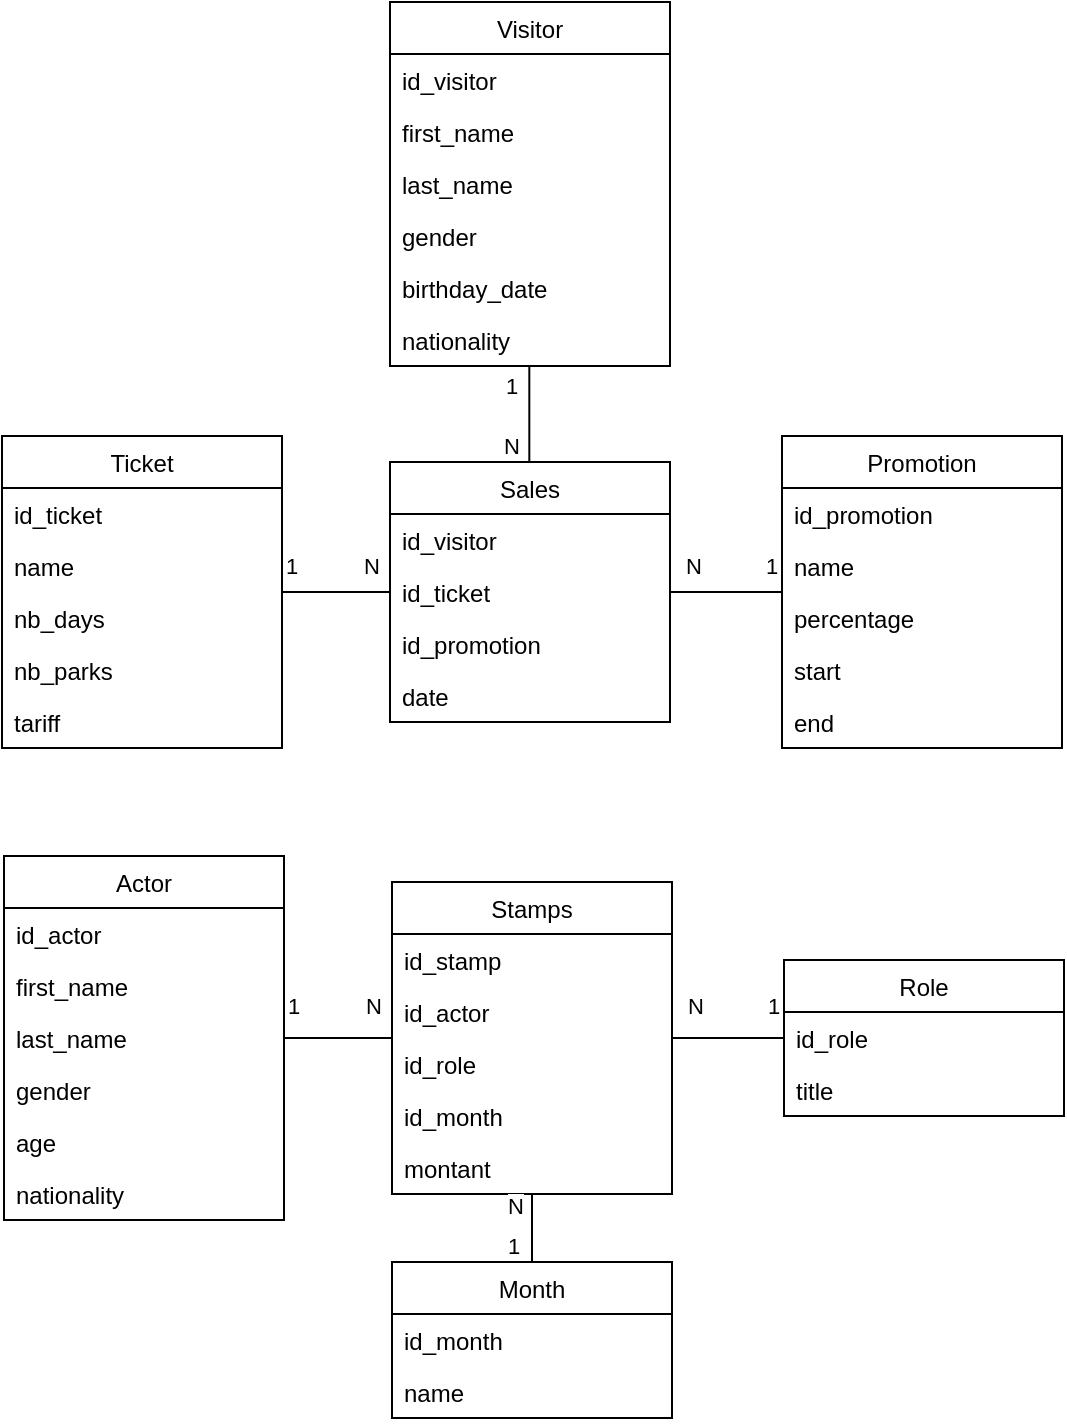 <mxfile version="14.1.1" type="github">
  <diagram id="Gc_nr3nqD1UqylMgdgpt" name="Page-1">
    <mxGraphModel dx="1208" dy="490" grid="0" gridSize="10" guides="1" tooltips="1" connect="1" arrows="1" fold="1" page="1" pageScale="1" pageWidth="827" pageHeight="1169" math="0" shadow="0">
      <root>
        <mxCell id="0" />
        <mxCell id="1" parent="0" />
        <mxCell id="GUK4w0FODhwQLDd7Hjua-1" value="Sales" style="swimlane;fontStyle=0;childLayout=stackLayout;horizontal=1;startSize=26;fillColor=none;horizontalStack=0;resizeParent=1;resizeParentMax=0;resizeLast=0;collapsible=1;marginBottom=0;shadow=0;" parent="1" vertex="1">
          <mxGeometry x="343" y="360" width="140" height="130" as="geometry">
            <mxRectangle x="210" y="180" width="60" height="26" as="alternateBounds" />
          </mxGeometry>
        </mxCell>
        <mxCell id="GUK4w0FODhwQLDd7Hjua-2" value="id_visitor" style="text;strokeColor=none;fillColor=none;align=left;verticalAlign=top;spacingLeft=4;spacingRight=4;overflow=hidden;rotatable=0;points=[[0,0.5],[1,0.5]];portConstraint=eastwest;shadow=0;" parent="GUK4w0FODhwQLDd7Hjua-1" vertex="1">
          <mxGeometry y="26" width="140" height="26" as="geometry" />
        </mxCell>
        <mxCell id="GUK4w0FODhwQLDd7Hjua-3" value="id_ticket" style="text;strokeColor=none;fillColor=none;align=left;verticalAlign=top;spacingLeft=4;spacingRight=4;overflow=hidden;rotatable=0;points=[[0,0.5],[1,0.5]];portConstraint=eastwest;shadow=0;" parent="GUK4w0FODhwQLDd7Hjua-1" vertex="1">
          <mxGeometry y="52" width="140" height="26" as="geometry" />
        </mxCell>
        <mxCell id="GUK4w0FODhwQLDd7Hjua-4" value="id_promotion" style="text;strokeColor=none;fillColor=none;align=left;verticalAlign=top;spacingLeft=4;spacingRight=4;overflow=hidden;rotatable=0;points=[[0,0.5],[1,0.5]];portConstraint=eastwest;shadow=0;" parent="GUK4w0FODhwQLDd7Hjua-1" vertex="1">
          <mxGeometry y="78" width="140" height="26" as="geometry" />
        </mxCell>
        <mxCell id="GUK4w0FODhwQLDd7Hjua-5" value="date" style="text;strokeColor=none;fillColor=none;align=left;verticalAlign=top;spacingLeft=4;spacingRight=4;overflow=hidden;rotatable=0;points=[[0,0.5],[1,0.5]];portConstraint=eastwest;shadow=0;" parent="GUK4w0FODhwQLDd7Hjua-1" vertex="1">
          <mxGeometry y="104" width="140" height="26" as="geometry" />
        </mxCell>
        <mxCell id="GUK4w0FODhwQLDd7Hjua-9" value="Ticket" style="swimlane;fontStyle=0;childLayout=stackLayout;horizontal=1;startSize=26;fillColor=none;horizontalStack=0;resizeParent=1;resizeParentMax=0;resizeLast=0;collapsible=1;marginBottom=0;shadow=0;" parent="1" vertex="1">
          <mxGeometry x="149" y="347" width="140" height="156" as="geometry">
            <mxRectangle x="210" y="180" width="60" height="26" as="alternateBounds" />
          </mxGeometry>
        </mxCell>
        <mxCell id="GUK4w0FODhwQLDd7Hjua-11" value="id_ticket" style="text;strokeColor=none;fillColor=none;align=left;verticalAlign=top;spacingLeft=4;spacingRight=4;overflow=hidden;rotatable=0;points=[[0,0.5],[1,0.5]];portConstraint=eastwest;shadow=0;" parent="GUK4w0FODhwQLDd7Hjua-9" vertex="1">
          <mxGeometry y="26" width="140" height="26" as="geometry" />
        </mxCell>
        <mxCell id="GUK4w0FODhwQLDd7Hjua-10" value="name" style="text;strokeColor=none;fillColor=none;align=left;verticalAlign=top;spacingLeft=4;spacingRight=4;overflow=hidden;rotatable=0;points=[[0,0.5],[1,0.5]];portConstraint=eastwest;shadow=0;" parent="GUK4w0FODhwQLDd7Hjua-9" vertex="1">
          <mxGeometry y="52" width="140" height="26" as="geometry" />
        </mxCell>
        <mxCell id="GUK4w0FODhwQLDd7Hjua-12" value="nb_days" style="text;strokeColor=none;fillColor=none;align=left;verticalAlign=top;spacingLeft=4;spacingRight=4;overflow=hidden;rotatable=0;points=[[0,0.5],[1,0.5]];portConstraint=eastwest;shadow=0;" parent="GUK4w0FODhwQLDd7Hjua-9" vertex="1">
          <mxGeometry y="78" width="140" height="26" as="geometry" />
        </mxCell>
        <mxCell id="GUK4w0FODhwQLDd7Hjua-13" value="nb_parks" style="text;strokeColor=none;fillColor=none;align=left;verticalAlign=top;spacingLeft=4;spacingRight=4;overflow=hidden;rotatable=0;points=[[0,0.5],[1,0.5]];portConstraint=eastwest;shadow=0;" parent="GUK4w0FODhwQLDd7Hjua-9" vertex="1">
          <mxGeometry y="104" width="140" height="26" as="geometry" />
        </mxCell>
        <mxCell id="GUK4w0FODhwQLDd7Hjua-44" value="tariff" style="text;strokeColor=none;fillColor=none;align=left;verticalAlign=top;spacingLeft=4;spacingRight=4;overflow=hidden;rotatable=0;points=[[0,0.5],[1,0.5]];portConstraint=eastwest;shadow=0;" parent="GUK4w0FODhwQLDd7Hjua-9" vertex="1">
          <mxGeometry y="130" width="140" height="26" as="geometry" />
        </mxCell>
        <mxCell id="GUK4w0FODhwQLDd7Hjua-14" value="Promotion" style="swimlane;fontStyle=0;childLayout=stackLayout;horizontal=1;startSize=26;fillColor=none;horizontalStack=0;resizeParent=1;resizeParentMax=0;resizeLast=0;collapsible=1;marginBottom=0;shadow=0;" parent="1" vertex="1">
          <mxGeometry x="539" y="347" width="140" height="156" as="geometry">
            <mxRectangle x="210" y="180" width="60" height="26" as="alternateBounds" />
          </mxGeometry>
        </mxCell>
        <mxCell id="GUK4w0FODhwQLDd7Hjua-15" value="id_promotion" style="text;strokeColor=none;fillColor=none;align=left;verticalAlign=top;spacingLeft=4;spacingRight=4;overflow=hidden;rotatable=0;points=[[0,0.5],[1,0.5]];portConstraint=eastwest;shadow=0;" parent="GUK4w0FODhwQLDd7Hjua-14" vertex="1">
          <mxGeometry y="26" width="140" height="26" as="geometry" />
        </mxCell>
        <mxCell id="GUK4w0FODhwQLDd7Hjua-16" value="name" style="text;strokeColor=none;fillColor=none;align=left;verticalAlign=top;spacingLeft=4;spacingRight=4;overflow=hidden;rotatable=0;points=[[0,0.5],[1,0.5]];portConstraint=eastwest;shadow=0;" parent="GUK4w0FODhwQLDd7Hjua-14" vertex="1">
          <mxGeometry y="52" width="140" height="26" as="geometry" />
        </mxCell>
        <mxCell id="GUK4w0FODhwQLDd7Hjua-17" value="percentage" style="text;strokeColor=none;fillColor=none;align=left;verticalAlign=top;spacingLeft=4;spacingRight=4;overflow=hidden;rotatable=0;points=[[0,0.5],[1,0.5]];portConstraint=eastwest;shadow=0;" parent="GUK4w0FODhwQLDd7Hjua-14" vertex="1">
          <mxGeometry y="78" width="140" height="26" as="geometry" />
        </mxCell>
        <mxCell id="GUK4w0FODhwQLDd7Hjua-18" value="start" style="text;strokeColor=none;fillColor=none;align=left;verticalAlign=top;spacingLeft=4;spacingRight=4;overflow=hidden;rotatable=0;points=[[0,0.5],[1,0.5]];portConstraint=eastwest;shadow=0;" parent="GUK4w0FODhwQLDd7Hjua-14" vertex="1">
          <mxGeometry y="104" width="140" height="26" as="geometry" />
        </mxCell>
        <mxCell id="GUK4w0FODhwQLDd7Hjua-47" value="end" style="text;strokeColor=none;fillColor=none;align=left;verticalAlign=top;spacingLeft=4;spacingRight=4;overflow=hidden;rotatable=0;points=[[0,0.5],[1,0.5]];portConstraint=eastwest;shadow=0;" parent="GUK4w0FODhwQLDd7Hjua-14" vertex="1">
          <mxGeometry y="130" width="140" height="26" as="geometry" />
        </mxCell>
        <mxCell id="GUK4w0FODhwQLDd7Hjua-19" value="Visitor" style="swimlane;fontStyle=0;childLayout=stackLayout;horizontal=1;startSize=26;fillColor=none;horizontalStack=0;resizeParent=1;resizeParentMax=0;resizeLast=0;collapsible=1;marginBottom=0;shadow=0;" parent="1" vertex="1">
          <mxGeometry x="343" y="130" width="140" height="182" as="geometry">
            <mxRectangle x="210" y="180" width="60" height="26" as="alternateBounds" />
          </mxGeometry>
        </mxCell>
        <mxCell id="GUK4w0FODhwQLDd7Hjua-20" value="id_visitor" style="text;strokeColor=none;fillColor=none;align=left;verticalAlign=top;spacingLeft=4;spacingRight=4;overflow=hidden;rotatable=0;points=[[0,0.5],[1,0.5]];portConstraint=eastwest;shadow=0;" parent="GUK4w0FODhwQLDd7Hjua-19" vertex="1">
          <mxGeometry y="26" width="140" height="26" as="geometry" />
        </mxCell>
        <mxCell id="GUK4w0FODhwQLDd7Hjua-21" value="first_name" style="text;strokeColor=none;fillColor=none;align=left;verticalAlign=top;spacingLeft=4;spacingRight=4;overflow=hidden;rotatable=0;points=[[0,0.5],[1,0.5]];portConstraint=eastwest;shadow=0;" parent="GUK4w0FODhwQLDd7Hjua-19" vertex="1">
          <mxGeometry y="52" width="140" height="26" as="geometry" />
        </mxCell>
        <mxCell id="GUK4w0FODhwQLDd7Hjua-22" value="last_name" style="text;strokeColor=none;fillColor=none;align=left;verticalAlign=top;spacingLeft=4;spacingRight=4;overflow=hidden;rotatable=0;points=[[0,0.5],[1,0.5]];portConstraint=eastwest;shadow=0;" parent="GUK4w0FODhwQLDd7Hjua-19" vertex="1">
          <mxGeometry y="78" width="140" height="26" as="geometry" />
        </mxCell>
        <mxCell id="GUK4w0FODhwQLDd7Hjua-23" value="gender" style="text;strokeColor=none;fillColor=none;align=left;verticalAlign=top;spacingLeft=4;spacingRight=4;overflow=hidden;rotatable=0;points=[[0,0.5],[1,0.5]];portConstraint=eastwest;shadow=0;" parent="GUK4w0FODhwQLDd7Hjua-19" vertex="1">
          <mxGeometry y="104" width="140" height="26" as="geometry" />
        </mxCell>
        <mxCell id="GUK4w0FODhwQLDd7Hjua-45" value="birthday_date" style="text;strokeColor=none;fillColor=none;align=left;verticalAlign=top;spacingLeft=4;spacingRight=4;overflow=hidden;rotatable=0;points=[[0,0.5],[1,0.5]];portConstraint=eastwest;shadow=0;" parent="GUK4w0FODhwQLDd7Hjua-19" vertex="1">
          <mxGeometry y="130" width="140" height="26" as="geometry" />
        </mxCell>
        <mxCell id="GUK4w0FODhwQLDd7Hjua-46" value="nationality" style="text;strokeColor=none;fillColor=none;align=left;verticalAlign=top;spacingLeft=4;spacingRight=4;overflow=hidden;rotatable=0;points=[[0,0.5],[1,0.5]];portConstraint=eastwest;shadow=0;" parent="GUK4w0FODhwQLDd7Hjua-19" vertex="1">
          <mxGeometry y="156" width="140" height="26" as="geometry" />
        </mxCell>
        <mxCell id="GUK4w0FODhwQLDd7Hjua-51" value="" style="endArrow=none;html=1;edgeStyle=orthogonalEdgeStyle;shadow=0;" parent="GUK4w0FODhwQLDd7Hjua-19" edge="1">
          <mxGeometry relative="1" as="geometry">
            <mxPoint x="69.66" y="182" as="sourcePoint" />
            <mxPoint x="69.66" y="230" as="targetPoint" />
          </mxGeometry>
        </mxCell>
        <mxCell id="GUK4w0FODhwQLDd7Hjua-52" value="1" style="edgeLabel;resizable=0;html=1;align=left;verticalAlign=bottom;shadow=0;" parent="GUK4w0FODhwQLDd7Hjua-51" connectable="0" vertex="1">
          <mxGeometry x="-1" relative="1" as="geometry">
            <mxPoint x="-13.66" y="18" as="offset" />
          </mxGeometry>
        </mxCell>
        <mxCell id="GUK4w0FODhwQLDd7Hjua-53" value="N" style="edgeLabel;resizable=0;html=1;align=right;verticalAlign=bottom;shadow=0;" parent="GUK4w0FODhwQLDd7Hjua-51" connectable="0" vertex="1">
          <mxGeometry x="1" relative="1" as="geometry">
            <mxPoint x="-3.66" as="offset" />
          </mxGeometry>
        </mxCell>
        <mxCell id="GUK4w0FODhwQLDd7Hjua-24" value="Stamps" style="swimlane;fontStyle=0;childLayout=stackLayout;horizontal=1;startSize=26;fillColor=none;horizontalStack=0;resizeParent=1;resizeParentMax=0;resizeLast=0;collapsible=1;marginBottom=0;shadow=0;" parent="1" vertex="1">
          <mxGeometry x="344" y="570" width="140" height="156" as="geometry">
            <mxRectangle x="210" y="180" width="60" height="26" as="alternateBounds" />
          </mxGeometry>
        </mxCell>
        <mxCell id="GUK4w0FODhwQLDd7Hjua-25" value="id_stamp" style="text;strokeColor=none;fillColor=none;align=left;verticalAlign=top;spacingLeft=4;spacingRight=4;overflow=hidden;rotatable=0;points=[[0,0.5],[1,0.5]];portConstraint=eastwest;shadow=0;" parent="GUK4w0FODhwQLDd7Hjua-24" vertex="1">
          <mxGeometry y="26" width="140" height="26" as="geometry" />
        </mxCell>
        <mxCell id="GUK4w0FODhwQLDd7Hjua-26" value="id_actor" style="text;strokeColor=none;fillColor=none;align=left;verticalAlign=top;spacingLeft=4;spacingRight=4;overflow=hidden;rotatable=0;points=[[0,0.5],[1,0.5]];portConstraint=eastwest;shadow=0;" parent="GUK4w0FODhwQLDd7Hjua-24" vertex="1">
          <mxGeometry y="52" width="140" height="26" as="geometry" />
        </mxCell>
        <mxCell id="GUK4w0FODhwQLDd7Hjua-27" value="id_role" style="text;strokeColor=none;fillColor=none;align=left;verticalAlign=top;spacingLeft=4;spacingRight=4;overflow=hidden;rotatable=0;points=[[0,0.5],[1,0.5]];portConstraint=eastwest;shadow=0;" parent="GUK4w0FODhwQLDd7Hjua-24" vertex="1">
          <mxGeometry y="78" width="140" height="26" as="geometry" />
        </mxCell>
        <mxCell id="GUK4w0FODhwQLDd7Hjua-28" value="id_month" style="text;strokeColor=none;fillColor=none;align=left;verticalAlign=top;spacingLeft=4;spacingRight=4;overflow=hidden;rotatable=0;points=[[0,0.5],[1,0.5]];portConstraint=eastwest;shadow=0;" parent="GUK4w0FODhwQLDd7Hjua-24" vertex="1">
          <mxGeometry y="104" width="140" height="26" as="geometry" />
        </mxCell>
        <mxCell id="GUK4w0FODhwQLDd7Hjua-48" value="montant" style="text;strokeColor=none;fillColor=none;align=left;verticalAlign=top;spacingLeft=4;spacingRight=4;overflow=hidden;rotatable=0;points=[[0,0.5],[1,0.5]];portConstraint=eastwest;shadow=0;" parent="GUK4w0FODhwQLDd7Hjua-24" vertex="1">
          <mxGeometry y="130" width="140" height="26" as="geometry" />
        </mxCell>
        <mxCell id="GUK4w0FODhwQLDd7Hjua-29" value="Role" style="swimlane;fontStyle=0;childLayout=stackLayout;horizontal=1;startSize=26;fillColor=none;horizontalStack=0;resizeParent=1;resizeParentMax=0;resizeLast=0;collapsible=1;marginBottom=0;shadow=0;" parent="1" vertex="1">
          <mxGeometry x="540" y="609" width="140" height="78" as="geometry">
            <mxRectangle x="210" y="180" width="60" height="26" as="alternateBounds" />
          </mxGeometry>
        </mxCell>
        <mxCell id="GUK4w0FODhwQLDd7Hjua-30" value="id_role" style="text;strokeColor=none;fillColor=none;align=left;verticalAlign=top;spacingLeft=4;spacingRight=4;overflow=hidden;rotatable=0;points=[[0,0.5],[1,0.5]];portConstraint=eastwest;shadow=0;" parent="GUK4w0FODhwQLDd7Hjua-29" vertex="1">
          <mxGeometry y="26" width="140" height="26" as="geometry" />
        </mxCell>
        <mxCell id="GUK4w0FODhwQLDd7Hjua-31" value="title" style="text;strokeColor=none;fillColor=none;align=left;verticalAlign=top;spacingLeft=4;spacingRight=4;overflow=hidden;rotatable=0;points=[[0,0.5],[1,0.5]];portConstraint=eastwest;shadow=0;" parent="GUK4w0FODhwQLDd7Hjua-29" vertex="1">
          <mxGeometry y="52" width="140" height="26" as="geometry" />
        </mxCell>
        <mxCell id="GUK4w0FODhwQLDd7Hjua-34" value="Actor" style="swimlane;fontStyle=0;childLayout=stackLayout;horizontal=1;startSize=26;fillColor=none;horizontalStack=0;resizeParent=1;resizeParentMax=0;resizeLast=0;collapsible=1;marginBottom=0;shadow=0;" parent="1" vertex="1">
          <mxGeometry x="150" y="557" width="140" height="182" as="geometry">
            <mxRectangle x="210" y="180" width="60" height="26" as="alternateBounds" />
          </mxGeometry>
        </mxCell>
        <mxCell id="GUK4w0FODhwQLDd7Hjua-35" value="id_actor" style="text;strokeColor=none;fillColor=none;align=left;verticalAlign=top;spacingLeft=4;spacingRight=4;overflow=hidden;rotatable=0;points=[[0,0.5],[1,0.5]];portConstraint=eastwest;shadow=0;" parent="GUK4w0FODhwQLDd7Hjua-34" vertex="1">
          <mxGeometry y="26" width="140" height="26" as="geometry" />
        </mxCell>
        <mxCell id="GUK4w0FODhwQLDd7Hjua-36" value="first_name" style="text;strokeColor=none;fillColor=none;align=left;verticalAlign=top;spacingLeft=4;spacingRight=4;overflow=hidden;rotatable=0;points=[[0,0.5],[1,0.5]];portConstraint=eastwest;shadow=0;" parent="GUK4w0FODhwQLDd7Hjua-34" vertex="1">
          <mxGeometry y="52" width="140" height="26" as="geometry" />
        </mxCell>
        <mxCell id="GUK4w0FODhwQLDd7Hjua-37" value="last_name" style="text;strokeColor=none;fillColor=none;align=left;verticalAlign=top;spacingLeft=4;spacingRight=4;overflow=hidden;rotatable=0;points=[[0,0.5],[1,0.5]];portConstraint=eastwest;shadow=0;" parent="GUK4w0FODhwQLDd7Hjua-34" vertex="1">
          <mxGeometry y="78" width="140" height="26" as="geometry" />
        </mxCell>
        <mxCell id="GUK4w0FODhwQLDd7Hjua-38" value="gender" style="text;strokeColor=none;fillColor=none;align=left;verticalAlign=top;spacingLeft=4;spacingRight=4;overflow=hidden;rotatable=0;points=[[0,0.5],[1,0.5]];portConstraint=eastwest;shadow=0;" parent="GUK4w0FODhwQLDd7Hjua-34" vertex="1">
          <mxGeometry y="104" width="140" height="26" as="geometry" />
        </mxCell>
        <mxCell id="GUK4w0FODhwQLDd7Hjua-50" value="age" style="text;strokeColor=none;fillColor=none;align=left;verticalAlign=top;spacingLeft=4;spacingRight=4;overflow=hidden;rotatable=0;points=[[0,0.5],[1,0.5]];portConstraint=eastwest;shadow=0;" parent="GUK4w0FODhwQLDd7Hjua-34" vertex="1">
          <mxGeometry y="130" width="140" height="26" as="geometry" />
        </mxCell>
        <mxCell id="GUK4w0FODhwQLDd7Hjua-49" value="nationality" style="text;strokeColor=none;fillColor=none;align=left;verticalAlign=top;spacingLeft=4;spacingRight=4;overflow=hidden;rotatable=0;points=[[0,0.5],[1,0.5]];portConstraint=eastwest;shadow=0;" parent="GUK4w0FODhwQLDd7Hjua-34" vertex="1">
          <mxGeometry y="156" width="140" height="26" as="geometry" />
        </mxCell>
        <mxCell id="GUK4w0FODhwQLDd7Hjua-39" value="Month" style="swimlane;fontStyle=0;childLayout=stackLayout;horizontal=1;startSize=26;fillColor=none;horizontalStack=0;resizeParent=1;resizeParentMax=0;resizeLast=0;collapsible=1;marginBottom=0;shadow=0;" parent="1" vertex="1">
          <mxGeometry x="344" y="760" width="140" height="78" as="geometry">
            <mxRectangle x="210" y="180" width="60" height="26" as="alternateBounds" />
          </mxGeometry>
        </mxCell>
        <mxCell id="GUK4w0FODhwQLDd7Hjua-40" value="id_month" style="text;strokeColor=none;fillColor=none;align=left;verticalAlign=top;spacingLeft=4;spacingRight=4;overflow=hidden;rotatable=0;points=[[0,0.5],[1,0.5]];portConstraint=eastwest;shadow=0;" parent="GUK4w0FODhwQLDd7Hjua-39" vertex="1">
          <mxGeometry y="26" width="140" height="26" as="geometry" />
        </mxCell>
        <mxCell id="GUK4w0FODhwQLDd7Hjua-41" value="name" style="text;strokeColor=none;fillColor=none;align=left;verticalAlign=top;spacingLeft=4;spacingRight=4;overflow=hidden;rotatable=0;points=[[0,0.5],[1,0.5]];portConstraint=eastwest;shadow=0;" parent="GUK4w0FODhwQLDd7Hjua-39" vertex="1">
          <mxGeometry y="52" width="140" height="26" as="geometry" />
        </mxCell>
        <mxCell id="GUK4w0FODhwQLDd7Hjua-54" value="" style="endArrow=none;html=1;edgeStyle=orthogonalEdgeStyle;shadow=0;" parent="1" source="GUK4w0FODhwQLDd7Hjua-14" target="GUK4w0FODhwQLDd7Hjua-1" edge="1">
          <mxGeometry relative="1" as="geometry">
            <mxPoint x="766.66" y="372" as="sourcePoint" />
            <mxPoint x="766.66" y="420" as="targetPoint" />
          </mxGeometry>
        </mxCell>
        <mxCell id="GUK4w0FODhwQLDd7Hjua-55" value="1" style="edgeLabel;resizable=0;html=1;align=left;verticalAlign=bottom;shadow=0;" parent="GUK4w0FODhwQLDd7Hjua-54" connectable="0" vertex="1">
          <mxGeometry x="-1" relative="1" as="geometry">
            <mxPoint x="-10" y="-5" as="offset" />
          </mxGeometry>
        </mxCell>
        <mxCell id="GUK4w0FODhwQLDd7Hjua-56" value="N" style="edgeLabel;resizable=0;html=1;align=right;verticalAlign=bottom;shadow=0;" parent="GUK4w0FODhwQLDd7Hjua-54" connectable="0" vertex="1">
          <mxGeometry x="1" relative="1" as="geometry">
            <mxPoint x="16" y="-5" as="offset" />
          </mxGeometry>
        </mxCell>
        <mxCell id="GUK4w0FODhwQLDd7Hjua-60" value="" style="endArrow=none;html=1;edgeStyle=orthogonalEdgeStyle;shadow=0;" parent="1" source="GUK4w0FODhwQLDd7Hjua-9" target="GUK4w0FODhwQLDd7Hjua-1" edge="1">
          <mxGeometry relative="1" as="geometry">
            <mxPoint x="549" y="448" as="sourcePoint" />
            <mxPoint x="493" y="435" as="targetPoint" />
          </mxGeometry>
        </mxCell>
        <mxCell id="GUK4w0FODhwQLDd7Hjua-61" value="1" style="edgeLabel;resizable=0;html=1;align=left;verticalAlign=bottom;shadow=0;" parent="GUK4w0FODhwQLDd7Hjua-60" connectable="0" vertex="1">
          <mxGeometry x="-1" relative="1" as="geometry">
            <mxPoint x="0.34" y="-5" as="offset" />
          </mxGeometry>
        </mxCell>
        <mxCell id="GUK4w0FODhwQLDd7Hjua-62" value="N" style="edgeLabel;resizable=0;html=1;align=right;verticalAlign=bottom;shadow=0;" parent="GUK4w0FODhwQLDd7Hjua-60" connectable="0" vertex="1">
          <mxGeometry x="1" relative="1" as="geometry">
            <mxPoint x="-4.29" y="-5" as="offset" />
          </mxGeometry>
        </mxCell>
        <mxCell id="GUK4w0FODhwQLDd7Hjua-63" value="" style="endArrow=none;html=1;edgeStyle=orthogonalEdgeStyle;shadow=0;" parent="1" source="GUK4w0FODhwQLDd7Hjua-34" target="GUK4w0FODhwQLDd7Hjua-24" edge="1">
          <mxGeometry relative="1" as="geometry">
            <mxPoint x="300" y="368" as="sourcePoint" />
            <mxPoint x="354" y="355" as="targetPoint" />
          </mxGeometry>
        </mxCell>
        <mxCell id="GUK4w0FODhwQLDd7Hjua-64" value="1" style="edgeLabel;resizable=0;html=1;align=left;verticalAlign=bottom;shadow=0;" parent="GUK4w0FODhwQLDd7Hjua-63" connectable="0" vertex="1">
          <mxGeometry x="-1" relative="1" as="geometry">
            <mxPoint y="-8" as="offset" />
          </mxGeometry>
        </mxCell>
        <mxCell id="GUK4w0FODhwQLDd7Hjua-65" value="N" style="edgeLabel;resizable=0;html=1;align=right;verticalAlign=bottom;shadow=0;" parent="GUK4w0FODhwQLDd7Hjua-63" connectable="0" vertex="1">
          <mxGeometry x="1" relative="1" as="geometry">
            <mxPoint x="-4.29" y="-8" as="offset" />
          </mxGeometry>
        </mxCell>
        <mxCell id="GUK4w0FODhwQLDd7Hjua-66" value="" style="endArrow=none;html=1;edgeStyle=orthogonalEdgeStyle;shadow=0;" parent="1" source="GUK4w0FODhwQLDd7Hjua-29" target="GUK4w0FODhwQLDd7Hjua-24" edge="1">
          <mxGeometry relative="1" as="geometry">
            <mxPoint x="300" y="671" as="sourcePoint" />
            <mxPoint x="354" y="658" as="targetPoint" />
          </mxGeometry>
        </mxCell>
        <mxCell id="GUK4w0FODhwQLDd7Hjua-67" value="1" style="edgeLabel;resizable=0;html=1;align=left;verticalAlign=bottom;shadow=0;" parent="GUK4w0FODhwQLDd7Hjua-66" connectable="0" vertex="1">
          <mxGeometry x="-1" relative="1" as="geometry">
            <mxPoint x="-10" y="-8" as="offset" />
          </mxGeometry>
        </mxCell>
        <mxCell id="GUK4w0FODhwQLDd7Hjua-68" value="N" style="edgeLabel;resizable=0;html=1;align=right;verticalAlign=bottom;shadow=0;" parent="GUK4w0FODhwQLDd7Hjua-66" connectable="0" vertex="1">
          <mxGeometry x="1" relative="1" as="geometry">
            <mxPoint x="16" y="-8" as="offset" />
          </mxGeometry>
        </mxCell>
        <mxCell id="GUK4w0FODhwQLDd7Hjua-69" value="" style="endArrow=none;html=1;edgeStyle=orthogonalEdgeStyle;shadow=0;" parent="1" source="GUK4w0FODhwQLDd7Hjua-39" target="GUK4w0FODhwQLDd7Hjua-24" edge="1">
          <mxGeometry relative="1" as="geometry">
            <mxPoint x="550" y="619" as="sourcePoint" />
            <mxPoint x="494" y="658" as="targetPoint" />
          </mxGeometry>
        </mxCell>
        <mxCell id="GUK4w0FODhwQLDd7Hjua-70" value="1" style="edgeLabel;resizable=0;html=1;align=left;verticalAlign=bottom;shadow=0;" parent="GUK4w0FODhwQLDd7Hjua-69" connectable="0" vertex="1">
          <mxGeometry x="-1" relative="1" as="geometry">
            <mxPoint x="-14" as="offset" />
          </mxGeometry>
        </mxCell>
        <mxCell id="GUK4w0FODhwQLDd7Hjua-71" value="N" style="edgeLabel;resizable=0;html=1;align=right;verticalAlign=bottom;shadow=0;" parent="GUK4w0FODhwQLDd7Hjua-69" connectable="0" vertex="1">
          <mxGeometry x="1" relative="1" as="geometry">
            <mxPoint x="-4" y="14.29" as="offset" />
          </mxGeometry>
        </mxCell>
      </root>
    </mxGraphModel>
  </diagram>
</mxfile>
